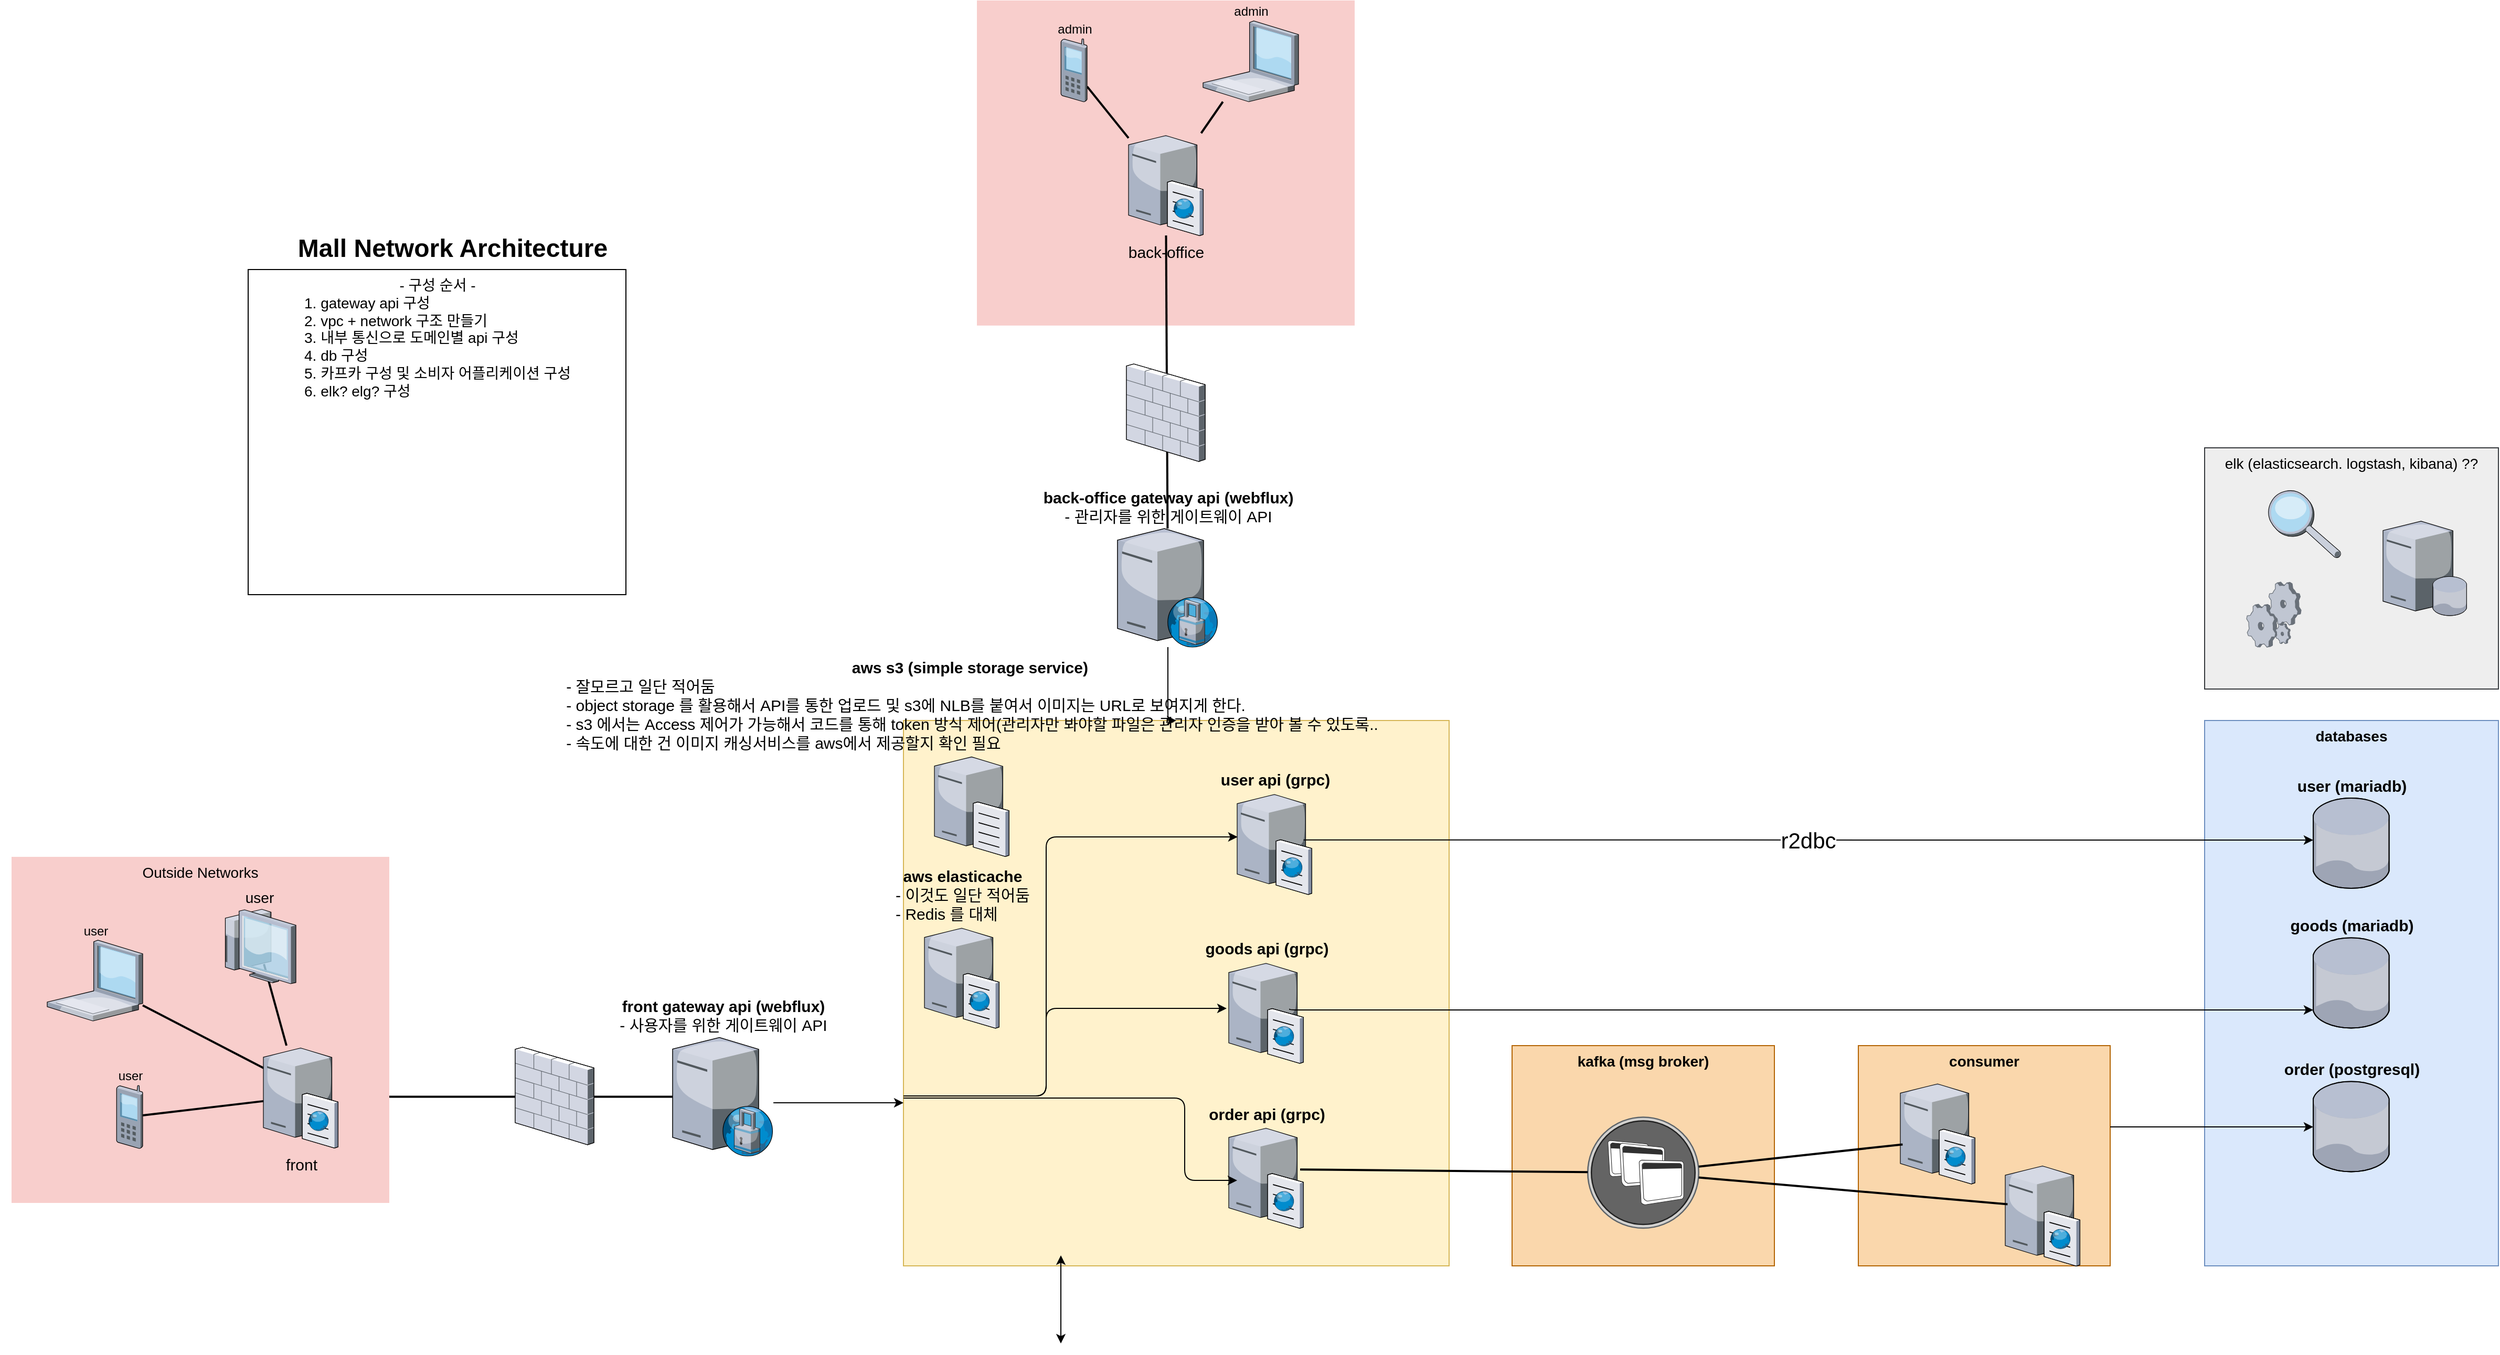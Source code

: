 <mxfile version="14.9.6" type="github">
  <diagram name="Page-1" id="e3a06f82-3646-2815-327d-82caf3d4e204">
    <mxGraphModel dx="4123.5" dy="2509" grid="1" gridSize="10" guides="1" tooltips="1" connect="1" arrows="1" fold="1" page="1" pageScale="1.5" pageWidth="1169" pageHeight="826" background="none" math="0" shadow="0">
      <root>
        <mxCell id="0" style=";html=1;" />
        <mxCell id="1" style=";html=1;" parent="0" />
        <mxCell id="sHXKAPFRfoizOENOdaJy-3" value="" style="edgeStyle=orthogonalEdgeStyle;rounded=0;orthogonalLoop=1;jettySize=auto;html=1;" parent="1" source="sHXKAPFRfoizOENOdaJy-1" edge="1">
          <mxGeometry relative="1" as="geometry">
            <mxPoint x="1300" y="210" as="targetPoint" />
            <Array as="points">
              <mxPoint x="970" y="210" />
            </Array>
          </mxGeometry>
        </mxCell>
        <mxCell id="sHXKAPFRfoizOENOdaJy-1" value="" style="whiteSpace=wrap;html=1;fillColor=#fff2cc;fontSize=14;strokeColor=#d6b656;verticalAlign=top;" parent="1" vertex="1">
          <mxGeometry x="830" y="110" width="520" height="520" as="geometry" />
        </mxCell>
        <mxCell id="6a7d8f32e03d9370-52" style="edgeStyle=none;rounded=0;html=1;startSize=10;endSize=10;jettySize=auto;orthogonalLoop=1;fontSize=14;endArrow=none;endFill=0;strokeWidth=2;" parent="1" source="sHXKAPFRfoizOENOdaJy-17" target="ctaD90ZbitiZ5sScprYx-26" edge="1">
          <mxGeometry relative="1" as="geometry">
            <mxPoint x="902" y="555.015" as="sourcePoint" />
            <mxPoint x="482" y="347.118" as="targetPoint" />
          </mxGeometry>
        </mxCell>
        <mxCell id="6a7d8f32e03d9370-62" value="Mall Network Architecture" style="text;strokeColor=none;fillColor=none;html=1;fontSize=24;fontStyle=1;verticalAlign=middle;align=center;" parent="1" vertex="1">
          <mxGeometry x="-31" y="-360" width="861" height="40" as="geometry" />
        </mxCell>
        <mxCell id="sHXKAPFRfoizOENOdaJy-9" value="&lt;b&gt;user api (grpc)&lt;/b&gt;" style="verticalLabelPosition=top;aspect=fixed;html=1;verticalAlign=bottom;strokeColor=none;shape=mxgraph.citrix.cache_server;fillColor=#66B2FF;gradientColor=#0066CC;fontSize=15;labelPosition=center;align=center;" parent="1" vertex="1">
          <mxGeometry x="1148" y="178.25" width="71" height="97.5" as="geometry" />
        </mxCell>
        <mxCell id="sHXKAPFRfoizOENOdaJy-12" value="&lt;b&gt;databases&lt;/b&gt;" style="whiteSpace=wrap;html=1;fillColor=#dae8fc;fontSize=14;strokeColor=#6c8ebf;verticalAlign=top;" parent="1" vertex="1">
          <mxGeometry x="2070" y="110" width="280" height="520" as="geometry" />
        </mxCell>
        <mxCell id="sHXKAPFRfoizOENOdaJy-11" value="&lt;b&gt;user (mariadb)&lt;/b&gt;" style="verticalLabelPosition=top;aspect=fixed;html=1;verticalAlign=bottom;strokeColor=none;align=center;outlineConnect=0;shape=mxgraph.citrix.database;labelPosition=center;fontSize=15;" parent="1" vertex="1">
          <mxGeometry x="2173.45" y="184" width="73.1" height="86" as="geometry" />
        </mxCell>
        <mxCell id="sHXKAPFRfoizOENOdaJy-16" value="" style="verticalLabelPosition=bottom;aspect=fixed;html=1;verticalAlign=top;strokeColor=none;align=center;outlineConnect=0;shape=mxgraph.citrix.firewall;" parent="1" vertex="1">
          <mxGeometry x="460" y="421.5" width="75" height="93" as="geometry" />
        </mxCell>
        <mxCell id="sHXKAPFRfoizOENOdaJy-17" value="&lt;b&gt;front gateway api (webflux)&lt;/b&gt;&lt;br&gt;- 사용자를 위한 게이트웨이 API" style="verticalLabelPosition=top;aspect=fixed;html=1;verticalAlign=bottom;strokeColor=none;align=center;outlineConnect=0;shape=mxgraph.citrix.proxy_server;flipH=0;flipV=0;direction=east;horizontal=1;labelPosition=center;fontSize=15;" parent="1" vertex="1">
          <mxGeometry x="610" y="412.25" width="96.05" height="113" as="geometry" />
        </mxCell>
        <mxCell id="sHXKAPFRfoizOENOdaJy-20" value="" style="edgeStyle=elbowEdgeStyle;elbow=horizontal;endArrow=classic;html=1;entryX=0.006;entryY=0.439;entryDx=0;entryDy=0;entryPerimeter=0;" parent="1" target="sHXKAPFRfoizOENOdaJy-9" edge="1">
          <mxGeometry width="50" height="50" relative="1" as="geometry">
            <mxPoint x="830" y="468" as="sourcePoint" />
            <mxPoint x="1038" y="576.5" as="targetPoint" />
            <Array as="points">
              <mxPoint x="966" y="386.5" />
              <mxPoint x="1078" y="426.5" />
            </Array>
          </mxGeometry>
        </mxCell>
        <mxCell id="sHXKAPFRfoizOENOdaJy-21" value="r2dbc" style="edgeStyle=elbowEdgeStyle;elbow=vertical;endArrow=classic;html=1;exitX=0.891;exitY=0.468;exitDx=0;exitDy=0;exitPerimeter=0;fontSize=21;" parent="1" source="sHXKAPFRfoizOENOdaJy-9" target="sHXKAPFRfoizOENOdaJy-11" edge="1">
          <mxGeometry width="50" height="50" relative="1" as="geometry">
            <mxPoint x="980" y="590" as="sourcePoint" />
            <mxPoint x="1030" y="540" as="targetPoint" />
          </mxGeometry>
        </mxCell>
        <mxCell id="t2RJurVs9qFkmTVlhtLP-3" value="&lt;b&gt;aws elasticache&lt;/b&gt;&lt;br&gt;&lt;div style=&quot;text-align: left&quot;&gt;&lt;span&gt;- 이것도 일단 적어둠&lt;/span&gt;&lt;/div&gt;&lt;div style=&quot;text-align: left&quot;&gt;&lt;span&gt;- Redis 를 대체&lt;/span&gt;&lt;/div&gt;" style="verticalLabelPosition=top;aspect=fixed;html=1;verticalAlign=bottom;strokeColor=none;align=center;outlineConnect=0;shape=mxgraph.citrix.cache_server;labelPosition=center;fontSize=15;" parent="1" vertex="1">
          <mxGeometry x="850" y="305.75" width="71" height="97.5" as="geometry" />
        </mxCell>
        <mxCell id="t2RJurVs9qFkmTVlhtLP-10" value="&lt;b&gt;kafka (msg broker)&lt;/b&gt;" style="whiteSpace=wrap;html=1;fontSize=14;verticalAlign=top;fillColor=#fad7ac;strokeColor=#b46504;" parent="1" vertex="1">
          <mxGeometry x="1410" y="420" width="250" height="210" as="geometry" />
        </mxCell>
        <mxCell id="t2RJurVs9qFkmTVlhtLP-12" value="&lt;b&gt;order (postgresql)&lt;/b&gt;" style="verticalLabelPosition=top;aspect=fixed;html=1;verticalAlign=bottom;strokeColor=none;align=center;outlineConnect=0;shape=mxgraph.citrix.database;labelPosition=center;fontSize=15;" parent="1" vertex="1">
          <mxGeometry x="2173.45" y="454.25" width="73.1" height="86" as="geometry" />
        </mxCell>
        <mxCell id="t2RJurVs9qFkmTVlhtLP-13" value="&lt;b&gt;goods (mariadb)&lt;/b&gt;" style="verticalLabelPosition=top;aspect=fixed;html=1;verticalAlign=bottom;strokeColor=none;align=center;outlineConnect=0;shape=mxgraph.citrix.database;labelPosition=center;fontSize=15;" parent="1" vertex="1">
          <mxGeometry x="2173.45" y="317.25" width="73.1" height="86" as="geometry" />
        </mxCell>
        <mxCell id="t2RJurVs9qFkmTVlhtLP-15" value="&lt;b&gt;consumer&lt;/b&gt;" style="whiteSpace=wrap;html=1;fontSize=14;verticalAlign=top;fillColor=#fad7ac;strokeColor=#b46504;" parent="1" vertex="1">
          <mxGeometry x="1740" y="420" width="240" height="210" as="geometry" />
        </mxCell>
        <mxCell id="t2RJurVs9qFkmTVlhtLP-17" value="" style="verticalLabelPosition=top;aspect=fixed;html=1;verticalAlign=bottom;strokeColor=none;shape=mxgraph.citrix.cache_server;fillColor=#66B2FF;gradientColor=#0066CC;fontSize=15;labelPosition=center;align=center;" parent="1" vertex="1">
          <mxGeometry x="1780" y="454.25" width="71" height="97.5" as="geometry" />
        </mxCell>
        <mxCell id="t2RJurVs9qFkmTVlhtLP-19" value="&lt;b&gt;order api (grpc)&lt;/b&gt;" style="verticalLabelPosition=top;aspect=fixed;html=1;verticalAlign=bottom;strokeColor=none;shape=mxgraph.citrix.cache_server;fillColor=#66B2FF;gradientColor=#0066CC;fontSize=15;labelPosition=center;align=center;" parent="1" vertex="1">
          <mxGeometry x="1140" y="496.5" width="71" height="97.5" as="geometry" />
        </mxCell>
        <mxCell id="t2RJurVs9qFkmTVlhtLP-21" value="&lt;b&gt;goods api (grpc)&lt;/b&gt;" style="verticalLabelPosition=top;aspect=fixed;html=1;verticalAlign=bottom;strokeColor=none;shape=mxgraph.citrix.cache_server;fillColor=#66B2FF;gradientColor=#0066CC;fontSize=15;labelPosition=center;align=center;" parent="1" vertex="1">
          <mxGeometry x="1140" y="339.25" width="71" height="97.5" as="geometry" />
        </mxCell>
        <mxCell id="t2RJurVs9qFkmTVlhtLP-23" value="" style="verticalLabelPosition=top;aspect=fixed;html=1;verticalAlign=bottom;strokeColor=none;shape=mxgraph.citrix.cache_server;fillColor=#66B2FF;gradientColor=#0066CC;fontSize=15;labelPosition=center;align=center;" parent="1" vertex="1">
          <mxGeometry x="1880" y="532.5" width="71" height="97.5" as="geometry" />
        </mxCell>
        <mxCell id="t2RJurVs9qFkmTVlhtLP-24" value="" style="edgeStyle=elbowEdgeStyle;elbow=vertical;endArrow=classic;html=1;" parent="1" source="t2RJurVs9qFkmTVlhtLP-15" target="t2RJurVs9qFkmTVlhtLP-12" edge="1">
          <mxGeometry width="50" height="50" relative="1" as="geometry">
            <mxPoint x="1213.261" y="202.38" as="sourcePoint" />
            <mxPoint x="2183.45" y="201.667" as="targetPoint" />
          </mxGeometry>
        </mxCell>
        <mxCell id="t2RJurVs9qFkmTVlhtLP-27" value="" style="verticalLabelPosition=bottom;aspect=fixed;html=1;verticalAlign=top;strokeColor=none;align=center;outlineConnect=0;shape=mxgraph.citrix.role_applications;fontSize=15;" parent="1" vertex="1">
          <mxGeometry x="1482.12" y="488.25" width="105.75" height="105.75" as="geometry" />
        </mxCell>
        <mxCell id="t2RJurVs9qFkmTVlhtLP-28" value="" style="endArrow=classic;startArrow=classic;html=1;fontSize=15;" parent="1" edge="1">
          <mxGeometry width="50" height="50" relative="1" as="geometry">
            <mxPoint x="980" y="704" as="sourcePoint" />
            <mxPoint x="980" y="620" as="targetPoint" />
          </mxGeometry>
        </mxCell>
        <mxCell id="t2RJurVs9qFkmTVlhtLP-29" value="" style="edgeStyle=elbowEdgeStyle;elbow=horizontal;endArrow=classic;html=1;" parent="1" edge="1">
          <mxGeometry width="50" height="50" relative="1" as="geometry">
            <mxPoint x="830" y="468" as="sourcePoint" />
            <mxPoint x="1138" y="384.5" as="targetPoint" />
            <Array as="points">
              <mxPoint x="966" y="386.5" />
              <mxPoint x="976" y="396.5" />
              <mxPoint x="1088" y="436.5" />
            </Array>
          </mxGeometry>
        </mxCell>
        <mxCell id="t2RJurVs9qFkmTVlhtLP-30" value="" style="edgeStyle=elbowEdgeStyle;elbow=horizontal;endArrow=classic;html=1;" parent="1" edge="1">
          <mxGeometry width="50" height="50" relative="1" as="geometry">
            <mxPoint x="830" y="470" as="sourcePoint" />
            <mxPoint x="1148" y="548.5" as="targetPoint" />
            <Array as="points">
              <mxPoint x="1098" y="446.5" />
            </Array>
          </mxGeometry>
        </mxCell>
        <mxCell id="t2RJurVs9qFkmTVlhtLP-31" style="edgeStyle=none;rounded=0;html=1;startSize=10;endSize=10;jettySize=auto;orthogonalLoop=1;fontSize=14;endArrow=none;endFill=0;strokeWidth=2;entryX=0.958;entryY=0.427;entryDx=0;entryDy=0;entryPerimeter=0;" parent="1" source="t2RJurVs9qFkmTVlhtLP-27" target="t2RJurVs9qFkmTVlhtLP-19" edge="1">
          <mxGeometry relative="1" as="geometry">
            <mxPoint x="920" y="509.411" as="sourcePoint" />
            <mxPoint x="492" y="357.118" as="targetPoint" />
          </mxGeometry>
        </mxCell>
        <mxCell id="t2RJurVs9qFkmTVlhtLP-32" style="edgeStyle=none;rounded=0;html=1;startSize=10;endSize=10;jettySize=auto;orthogonalLoop=1;fontSize=14;endArrow=none;endFill=0;strokeWidth=2;exitX=0.031;exitY=0.615;exitDx=0;exitDy=0;exitPerimeter=0;" parent="1" source="t2RJurVs9qFkmTVlhtLP-17" target="t2RJurVs9qFkmTVlhtLP-27" edge="1">
          <mxGeometry relative="1" as="geometry">
            <mxPoint x="1820" y="400" as="sourcePoint" />
            <mxPoint x="1590" y="450" as="targetPoint" />
          </mxGeometry>
        </mxCell>
        <mxCell id="t2RJurVs9qFkmTVlhtLP-33" style="edgeStyle=none;rounded=0;html=1;startSize=10;endSize=10;jettySize=auto;orthogonalLoop=1;fontSize=14;endArrow=none;endFill=0;strokeWidth=2;exitX=0.031;exitY=0.397;exitDx=0;exitDy=0;exitPerimeter=0;" parent="1" source="t2RJurVs9qFkmTVlhtLP-23" edge="1" target="t2RJurVs9qFkmTVlhtLP-27">
          <mxGeometry relative="1" as="geometry">
            <mxPoint x="1839.98" y="410.251" as="sourcePoint" />
            <mxPoint x="1580" y="450" as="targetPoint" />
          </mxGeometry>
        </mxCell>
        <mxCell id="t2RJurVs9qFkmTVlhtLP-36" value="elk (elasticsearch. logstash, kibana) ??" style="whiteSpace=wrap;html=1;fillColor=#eeeeee;fontSize=14;strokeColor=#36393d;verticalAlign=top;" parent="1" vertex="1">
          <mxGeometry x="2070" y="-150" width="280" height="230" as="geometry" />
        </mxCell>
        <mxCell id="t2RJurVs9qFkmTVlhtLP-37" value="" style="edgeStyle=elbowEdgeStyle;elbow=vertical;endArrow=classic;html=1;exitX=0.817;exitY=0.468;exitDx=0;exitDy=0;exitPerimeter=0;" parent="1" source="t2RJurVs9qFkmTVlhtLP-21" target="t2RJurVs9qFkmTVlhtLP-13" edge="1">
          <mxGeometry width="50" height="50" relative="1" as="geometry">
            <mxPoint x="1213.261" y="202.38" as="sourcePoint" />
            <mxPoint x="2183.45" y="201.667" as="targetPoint" />
            <Array as="points">
              <mxPoint x="1860" y="386" />
            </Array>
          </mxGeometry>
        </mxCell>
        <mxCell id="t2RJurVs9qFkmTVlhtLP-39" value="&lt;b&gt;aws s3 (simple storage service)&amp;nbsp;&lt;/b&gt;&lt;br&gt;&lt;div style=&quot;text-align: left&quot;&gt;&lt;span&gt;- 잘모르고 일단 적어둠&lt;/span&gt;&lt;/div&gt;&lt;div style=&quot;text-align: left&quot;&gt;&lt;span&gt;- object storage 를 활용해서 API를 통한 업로드 및 s3에 NLB를 붙여서 이미지는 URL로 보여지게 한다.&lt;/span&gt;&lt;/div&gt;&lt;div style=&quot;text-align: left&quot;&gt;&lt;span&gt;- s3 에서는 Access 제어가 가능해서 코드를 통해 token 방식 제어(관리자만 봐야할 파일은 관리자 인증을 받아 볼 수 있도록..&lt;/span&gt;&lt;/div&gt;&lt;div style=&quot;text-align: left&quot;&gt;&lt;span&gt;- 속도에 대한 건 이미지 캐싱서비스를 aws에서 제공할지 확인 필요&lt;/span&gt;&lt;/div&gt;" style="verticalLabelPosition=top;aspect=fixed;html=1;verticalAlign=bottom;strokeColor=none;align=center;outlineConnect=0;shape=mxgraph.citrix.file_server;fontSize=15;labelPosition=center;" parent="1" vertex="1">
          <mxGeometry x="859.5" y="142.5" width="71" height="97" as="geometry" />
        </mxCell>
        <mxCell id="t2RJurVs9qFkmTVlhtLP-40" value="" style="verticalLabelPosition=bottom;aspect=fixed;html=1;verticalAlign=top;strokeColor=none;align=center;outlineConnect=0;shape=mxgraph.citrix.inspection;fontSize=15;" parent="1" vertex="1">
          <mxGeometry x="2130" y="-110" width="70" height="65" as="geometry" />
        </mxCell>
        <mxCell id="t2RJurVs9qFkmTVlhtLP-41" value="" style="verticalLabelPosition=bottom;aspect=fixed;html=1;verticalAlign=top;strokeColor=none;align=center;outlineConnect=0;shape=mxgraph.citrix.database_server;fontSize=15;" parent="1" vertex="1">
          <mxGeometry x="2240" y="-80" width="80" height="90" as="geometry" />
        </mxCell>
        <mxCell id="t2RJurVs9qFkmTVlhtLP-42" value="" style="verticalLabelPosition=bottom;aspect=fixed;html=1;verticalAlign=top;strokeColor=none;align=center;outlineConnect=0;shape=mxgraph.citrix.process;fontSize=15;" parent="1" vertex="1">
          <mxGeometry x="2110" y="-22" width="52" height="62" as="geometry" />
        </mxCell>
        <mxCell id="ctaD90ZbitiZ5sScprYx-11" value="" style="whiteSpace=wrap;html=1;fillColor=#f8cecc;fontSize=14;strokeColor=none;verticalAlign=top;" parent="1" vertex="1">
          <mxGeometry x="900" y="-576.59" width="360" height="310" as="geometry" />
        </mxCell>
        <mxCell id="ctaD90ZbitiZ5sScprYx-12" style="edgeStyle=none;rounded=0;html=1;startSize=10;endSize=10;jettySize=auto;orthogonalLoop=1;fontSize=14;endArrow=none;endFill=0;strokeWidth=2;" parent="1" source="ctaD90ZbitiZ5sScprYx-18" target="ctaD90ZbitiZ5sScprYx-31" edge="1">
          <mxGeometry relative="1" as="geometry">
            <mxPoint x="1141.961" y="-342.59" as="sourcePoint" />
            <mxPoint x="1029.0" y="-428.601" as="targetPoint" />
          </mxGeometry>
        </mxCell>
        <mxCell id="ctaD90ZbitiZ5sScprYx-14" style="edgeStyle=none;rounded=0;html=1;startSize=10;endSize=10;jettySize=auto;orthogonalLoop=1;fontSize=14;endArrow=none;endFill=0;strokeWidth=2;" parent="1" source="ctaD90ZbitiZ5sScprYx-18" target="ctaD90ZbitiZ5sScprYx-27" edge="1">
          <mxGeometry relative="1" as="geometry">
            <mxPoint x="1130" y="-313.27" as="sourcePoint" />
            <mxPoint x="1049.995" y="-315.834" as="targetPoint" />
          </mxGeometry>
        </mxCell>
        <mxCell id="ctaD90ZbitiZ5sScprYx-18" value="back-office" style="verticalLabelPosition=bottom;aspect=fixed;html=1;verticalAlign=top;strokeColor=none;align=center;outlineConnect=0;shape=mxgraph.citrix.cache_server;labelPosition=center;fontSize=15;" parent="1" vertex="1">
          <mxGeometry x="1044.5" y="-450.0" width="71" height="97.5" as="geometry" />
        </mxCell>
        <mxCell id="ctaD90ZbitiZ5sScprYx-19" value="Outside Networks" style="whiteSpace=wrap;html=1;fillColor=#f8cecc;fontSize=14;strokeColor=none;verticalAlign=top;" parent="1" vertex="1">
          <mxGeometry x="-20" y="240" width="360" height="330" as="geometry" />
        </mxCell>
        <mxCell id="ctaD90ZbitiZ5sScprYx-20" style="edgeStyle=none;rounded=0;html=1;startSize=10;endSize=10;jettySize=auto;orthogonalLoop=1;fontSize=14;endArrow=none;endFill=0;strokeWidth=2;" parent="1" target="ctaD90ZbitiZ5sScprYx-29" edge="1">
          <mxGeometry relative="1" as="geometry">
            <mxPoint x="230" y="446.5" as="sourcePoint" />
            <mxPoint x="109.0" y="371.14" as="targetPoint" />
          </mxGeometry>
        </mxCell>
        <mxCell id="ctaD90ZbitiZ5sScprYx-21" style="edgeStyle=none;rounded=0;html=1;startSize=10;endSize=10;jettySize=auto;orthogonalLoop=1;fontSize=14;endArrow=none;endFill=0;strokeWidth=2;entryX=0.571;entryY=0.736;entryDx=0;entryDy=0;entryPerimeter=0;" parent="1" source="ctaD90ZbitiZ5sScprYx-26" target="ctaD90ZbitiZ5sScprYx-24" edge="1">
          <mxGeometry relative="1" as="geometry">
            <mxPoint x="249.787" y="440" as="sourcePoint" />
          </mxGeometry>
        </mxCell>
        <mxCell id="ctaD90ZbitiZ5sScprYx-22" style="edgeStyle=none;rounded=0;html=1;startSize=10;endSize=10;jettySize=auto;orthogonalLoop=1;fontSize=14;endArrow=none;endFill=0;strokeWidth=2;" parent="1" source="ctaD90ZbitiZ5sScprYx-26" target="ctaD90ZbitiZ5sScprYx-28" edge="1">
          <mxGeometry relative="1" as="geometry">
            <mxPoint x="210" y="469.32" as="sourcePoint" />
            <mxPoint x="109" y="488.136" as="targetPoint" />
          </mxGeometry>
        </mxCell>
        <mxCell id="ctaD90ZbitiZ5sScprYx-24" value="user" style="verticalLabelPosition=top;aspect=fixed;html=1;verticalAlign=bottom;strokeColor=none;shape=mxgraph.citrix.thin_client;fillColor=#66B2FF;gradientColor=#0066CC;fontSize=14;labelPosition=center;align=center;" parent="1" vertex="1">
          <mxGeometry x="180" y="290" width="71" height="71" as="geometry" />
        </mxCell>
        <mxCell id="ctaD90ZbitiZ5sScprYx-26" value="front" style="verticalLabelPosition=bottom;aspect=fixed;html=1;verticalAlign=top;strokeColor=none;align=center;outlineConnect=0;shape=mxgraph.citrix.cache_server;labelPosition=center;fontSize=15;" parent="1" vertex="1">
          <mxGeometry x="220" y="420" width="71" height="97.5" as="geometry" />
        </mxCell>
        <mxCell id="ctaD90ZbitiZ5sScprYx-27" value="admin" style="verticalLabelPosition=top;aspect=fixed;html=1;verticalAlign=bottom;strokeColor=none;align=center;outlineConnect=0;shape=mxgraph.citrix.cell_phone;labelPosition=center;" parent="1" vertex="1">
          <mxGeometry x="980" y="-540.0" width="25" height="60" as="geometry" />
        </mxCell>
        <mxCell id="ctaD90ZbitiZ5sScprYx-28" value="user" style="verticalLabelPosition=top;aspect=fixed;html=1;verticalAlign=bottom;strokeColor=none;align=center;outlineConnect=0;shape=mxgraph.citrix.cell_phone;labelPosition=center;" parent="1" vertex="1">
          <mxGeometry x="80" y="458" width="25" height="60" as="geometry" />
        </mxCell>
        <mxCell id="ctaD90ZbitiZ5sScprYx-29" value="user" style="verticalLabelPosition=top;aspect=fixed;html=1;verticalAlign=bottom;strokeColor=none;align=center;outlineConnect=0;shape=mxgraph.citrix.laptop_1;labelPosition=center;" parent="1" vertex="1">
          <mxGeometry x="14" y="319.5" width="91" height="77" as="geometry" />
        </mxCell>
        <mxCell id="ctaD90ZbitiZ5sScprYx-30" style="edgeStyle=none;rounded=0;html=1;startSize=10;endSize=10;jettySize=auto;orthogonalLoop=1;fontSize=14;endArrow=none;endFill=0;strokeWidth=2;" parent="1" source="nXejHex8dQO22QH_vP11-1" target="ctaD90ZbitiZ5sScprYx-18" edge="1">
          <mxGeometry relative="1" as="geometry">
            <mxPoint x="1670.0" y="-630.001" as="sourcePoint" />
            <mxPoint x="1221" y="-760.057" as="targetPoint" />
          </mxGeometry>
        </mxCell>
        <mxCell id="ctaD90ZbitiZ5sScprYx-31" value="admin" style="verticalLabelPosition=top;aspect=fixed;html=1;verticalAlign=bottom;strokeColor=none;align=center;outlineConnect=0;shape=mxgraph.citrix.laptop_1;labelPosition=center;" parent="1" vertex="1">
          <mxGeometry x="1115.5" y="-557.0" width="91" height="77" as="geometry" />
        </mxCell>
        <mxCell id="ctaD90ZbitiZ5sScprYx-32" value="" style="verticalLabelPosition=bottom;aspect=fixed;html=1;verticalAlign=top;strokeColor=none;align=center;outlineConnect=0;shape=mxgraph.citrix.firewall;" parent="1" vertex="1">
          <mxGeometry x="1042.5" y="-230.0" width="75" height="93" as="geometry" />
        </mxCell>
        <mxCell id="nXejHex8dQO22QH_vP11-1" value="&lt;b&gt;back-office gateway api (webflux)&lt;/b&gt;&lt;br&gt;- 관리자를 위한 게이트웨이 API" style="verticalLabelPosition=top;aspect=fixed;html=1;verticalAlign=bottom;strokeColor=none;align=center;outlineConnect=0;shape=mxgraph.citrix.proxy_server;flipH=0;flipV=0;direction=east;horizontal=1;labelPosition=center;fontSize=15;" parent="1" vertex="1">
          <mxGeometry x="1033.97" y="-73" width="96.05" height="113" as="geometry" />
        </mxCell>
        <mxCell id="nXejHex8dQO22QH_vP11-3" value="" style="edgeStyle=elbowEdgeStyle;elbow=horizontal;endArrow=classic;html=1;entryX=0.5;entryY=0;entryDx=0;entryDy=0;" parent="1" source="nXejHex8dQO22QH_vP11-1" target="sHXKAPFRfoizOENOdaJy-1" edge="1">
          <mxGeometry width="50" height="50" relative="1" as="geometry">
            <mxPoint x="976" y="506.5" as="sourcePoint" />
            <mxPoint x="980" y="100" as="targetPoint" />
            <Array as="points">
              <mxPoint x="1082" y="90" />
              <mxPoint x="1082" y="40" />
              <mxPoint x="976" y="396.5" />
              <mxPoint x="1088" y="436.5" />
            </Array>
          </mxGeometry>
        </mxCell>
        <mxCell id="nXejHex8dQO22QH_vP11-4" value="" style="edgeStyle=elbowEdgeStyle;elbow=horizontal;endArrow=classic;html=1;entryX=0;entryY=0.701;entryDx=0;entryDy=0;entryPerimeter=0;" parent="1" source="sHXKAPFRfoizOENOdaJy-17" target="sHXKAPFRfoizOENOdaJy-1" edge="1">
          <mxGeometry width="50" height="50" relative="1" as="geometry">
            <mxPoint x="753.97" y="120" as="sourcePoint" />
            <mxPoint x="700" y="236.5" as="targetPoint" />
            <Array as="points">
              <mxPoint x="690" y="440" />
              <mxPoint x="696" y="533" />
              <mxPoint x="808" y="573" />
            </Array>
          </mxGeometry>
        </mxCell>
        <mxCell id="nXejHex8dQO22QH_vP11-8" value="&lt;div&gt;&lt;span&gt;- 구성 순서 -&lt;/span&gt;&lt;/div&gt;&lt;div style=&quot;text-align: left&quot;&gt;&lt;span&gt;1. gateway api 구성&lt;/span&gt;&lt;/div&gt;&lt;div style=&quot;text-align: left&quot;&gt;&lt;span&gt;2. vpc + network 구조 만들기&lt;/span&gt;&lt;/div&gt;&lt;div style=&quot;text-align: left&quot;&gt;&lt;span&gt;3. 내부 통신으로 도메인별 api 구성&lt;/span&gt;&lt;/div&gt;&lt;div style=&quot;text-align: left&quot;&gt;&lt;span&gt;4. db 구성&lt;/span&gt;&lt;/div&gt;&lt;div style=&quot;text-align: left&quot;&gt;&lt;span&gt;5. 카프카 구성 및 소비자 어플리케이션 구성&lt;/span&gt;&lt;/div&gt;&lt;div style=&quot;text-align: left&quot;&gt;&lt;span&gt;6. elk? elg? 구성&lt;/span&gt;&lt;/div&gt;" style="whiteSpace=wrap;html=1;fontSize=14;verticalAlign=top;" parent="1" vertex="1">
          <mxGeometry x="205.5" y="-320.0" width="360" height="310" as="geometry" />
        </mxCell>
      </root>
    </mxGraphModel>
  </diagram>
</mxfile>
